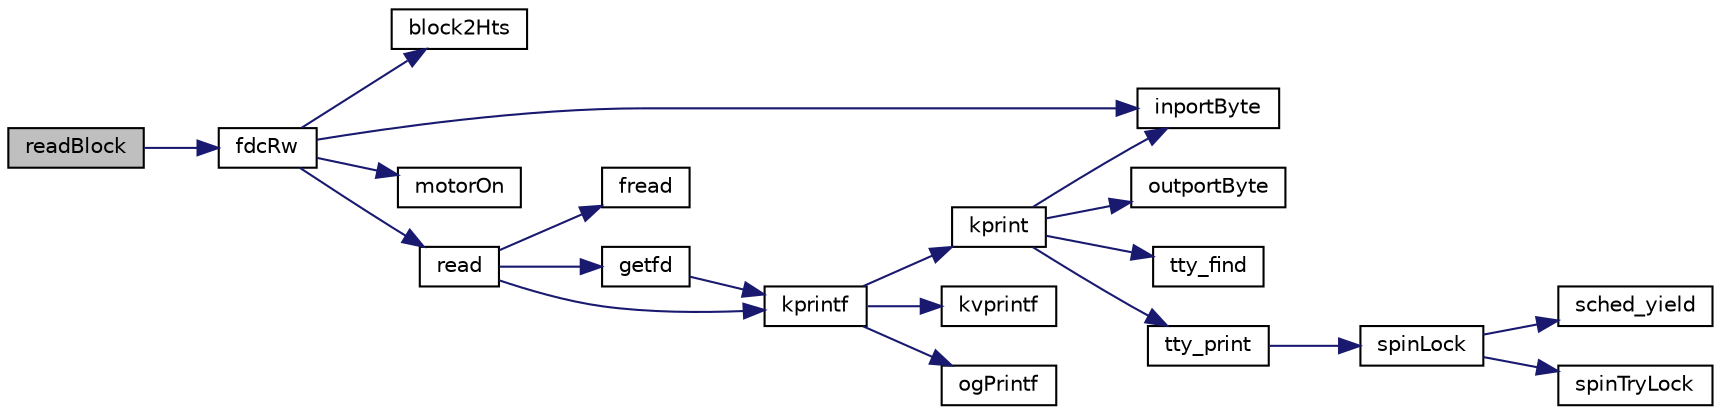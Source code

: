 digraph "readBlock"
{
 // LATEX_PDF_SIZE
  edge [fontname="Helvetica",fontsize="10",labelfontname="Helvetica",labelfontsize="10"];
  node [fontname="Helvetica",fontsize="10",shape=record];
  rankdir="LR";
  Node1 [label="readBlock",height=0.2,width=0.4,color="black", fillcolor="grey75", style="filled", fontcolor="black",tooltip=" "];
  Node1 -> Node2 [color="midnightblue",fontsize="10",style="solid",fontname="Helvetica"];
  Node2 [label="fdcRw",height=0.2,width=0.4,color="black", fillcolor="white", style="filled",URL="$fdc_8c.html#a4b5fded251628524148377601d44377a",tooltip=" "];
  Node2 -> Node3 [color="midnightblue",fontsize="10",style="solid",fontname="Helvetica"];
  Node3 [label="block2Hts",height=0.2,width=0.4,color="black", fillcolor="white", style="filled",URL="$fdc_8c.html#aa0f8325f93de9409e403e620f914e69f",tooltip=" "];
  Node2 -> Node4 [color="midnightblue",fontsize="10",style="solid",fontname="Helvetica"];
  Node4 [label="inportByte",height=0.2,width=0.4,color="black", fillcolor="white", style="filled",URL="$io_8h.html#a77b934268de1b3ecdcf3f275413b3108",tooltip="input one byte from specified port"];
  Node2 -> Node5 [color="midnightblue",fontsize="10",style="solid",fontname="Helvetica"];
  Node5 [label="motorOn",height=0.2,width=0.4,color="black", fillcolor="white", style="filled",URL="$fdc_8c.html#a94483feb4903fca9643813faae8a76ee",tooltip=" "];
  Node2 -> Node6 [color="midnightblue",fontsize="10",style="solid",fontname="Helvetica"];
  Node6 [label="read",height=0.2,width=0.4,color="black", fillcolor="white", style="filled",URL="$gen__calls_8h.html#a5eff3a25d417fafce7c4f211db219ca2",tooltip=" "];
  Node6 -> Node7 [color="midnightblue",fontsize="10",style="solid",fontname="Helvetica"];
  Node7 [label="fread",height=0.2,width=0.4,color="black", fillcolor="white", style="filled",URL="$file_8c.html#ac539f57edd90fcd088fd3baa10319166",tooltip=" "];
  Node6 -> Node8 [color="midnightblue",fontsize="10",style="solid",fontname="Helvetica"];
  Node8 [label="getfd",height=0.2,width=0.4,color="black", fillcolor="white", style="filled",URL="$descrip_8h.html#a14e228d6e5391a882d3b20ff2466b2ac",tooltip="get pointer to file fd in specified thread"];
  Node8 -> Node9 [color="midnightblue",fontsize="10",style="solid",fontname="Helvetica"];
  Node9 [label="kprintf",height=0.2,width=0.4,color="black", fillcolor="white", style="filled",URL="$kprintf_8h.html#a20b56810edb62a6fe59917015c30848f",tooltip=" "];
  Node9 -> Node10 [color="midnightblue",fontsize="10",style="solid",fontname="Helvetica"];
  Node10 [label="kprint",height=0.2,width=0.4,color="black", fillcolor="white", style="filled",URL="$video_8h.html#a5429378b96a24fadfd2d1f8d777eb95a",tooltip=" "];
  Node10 -> Node4 [color="midnightblue",fontsize="10",style="solid",fontname="Helvetica"];
  Node10 -> Node11 [color="midnightblue",fontsize="10",style="solid",fontname="Helvetica"];
  Node11 [label="outportByte",height=0.2,width=0.4,color="black", fillcolor="white", style="filled",URL="$io_8h.html#a8acc1a06073db2e7b92ffbd00fbd0cf1",tooltip="outputut one byte to specified port"];
  Node10 -> Node12 [color="midnightblue",fontsize="10",style="solid",fontname="Helvetica"];
  Node12 [label="tty_find",height=0.2,width=0.4,color="black", fillcolor="white", style="filled",URL="$tty_8h.html#a4f96ccac7e60296ef496008d8cbed0ff",tooltip=" "];
  Node10 -> Node13 [color="midnightblue",fontsize="10",style="solid",fontname="Helvetica"];
  Node13 [label="tty_print",height=0.2,width=0.4,color="black", fillcolor="white", style="filled",URL="$tty_8h.html#ad96f57a7c113d3cfa76ee5fed6de33c0",tooltip=" "];
  Node13 -> Node14 [color="midnightblue",fontsize="10",style="solid",fontname="Helvetica"];
  Node14 [label="spinLock",height=0.2,width=0.4,color="black", fillcolor="white", style="filled",URL="$armv6_2spinlock_8c.html#a71f03d2ba55111c715b6068254847a53",tooltip=" "];
  Node14 -> Node15 [color="midnightblue",fontsize="10",style="solid",fontname="Helvetica"];
  Node15 [label="sched_yield",height=0.2,width=0.4,color="black", fillcolor="white", style="filled",URL="$armv6_2sched_8c.html#a08933fe6d593a1c78b9080359f15a0b7",tooltip=" "];
  Node14 -> Node16 [color="midnightblue",fontsize="10",style="solid",fontname="Helvetica"];
  Node16 [label="spinTryLock",height=0.2,width=0.4,color="black", fillcolor="white", style="filled",URL="$armv6_2spinlock_8c.html#a740766af5da58616f700fffab6768a78",tooltip=" "];
  Node9 -> Node17 [color="midnightblue",fontsize="10",style="solid",fontname="Helvetica"];
  Node17 [label="kvprintf",height=0.2,width=0.4,color="black", fillcolor="white", style="filled",URL="$kprintf_8c.html#a3093cdac4668a4ccffdd7f77270888b7",tooltip=" "];
  Node9 -> Node18 [color="midnightblue",fontsize="10",style="solid",fontname="Helvetica"];
  Node18 [label="ogPrintf",height=0.2,width=0.4,color="black", fillcolor="white", style="filled",URL="$kprintf_8h.html#a3b4a66bf1f6583e65660f281b6014aa1",tooltip=" "];
  Node6 -> Node9 [color="midnightblue",fontsize="10",style="solid",fontname="Helvetica"];
}
